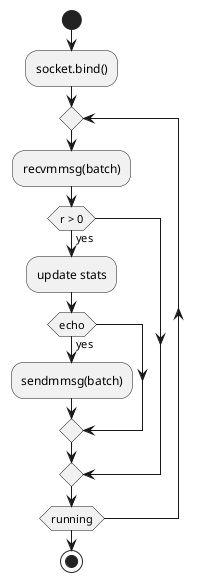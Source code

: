 
@startuml
start
:socket.bind();
repeat
  :recvmmsg(batch);
  if (r > 0) then (yes)
    :update stats;
    if (echo) then (yes)
      :sendmmsg(batch);
    endif
  endif
repeat while (running)
stop
@enduml
